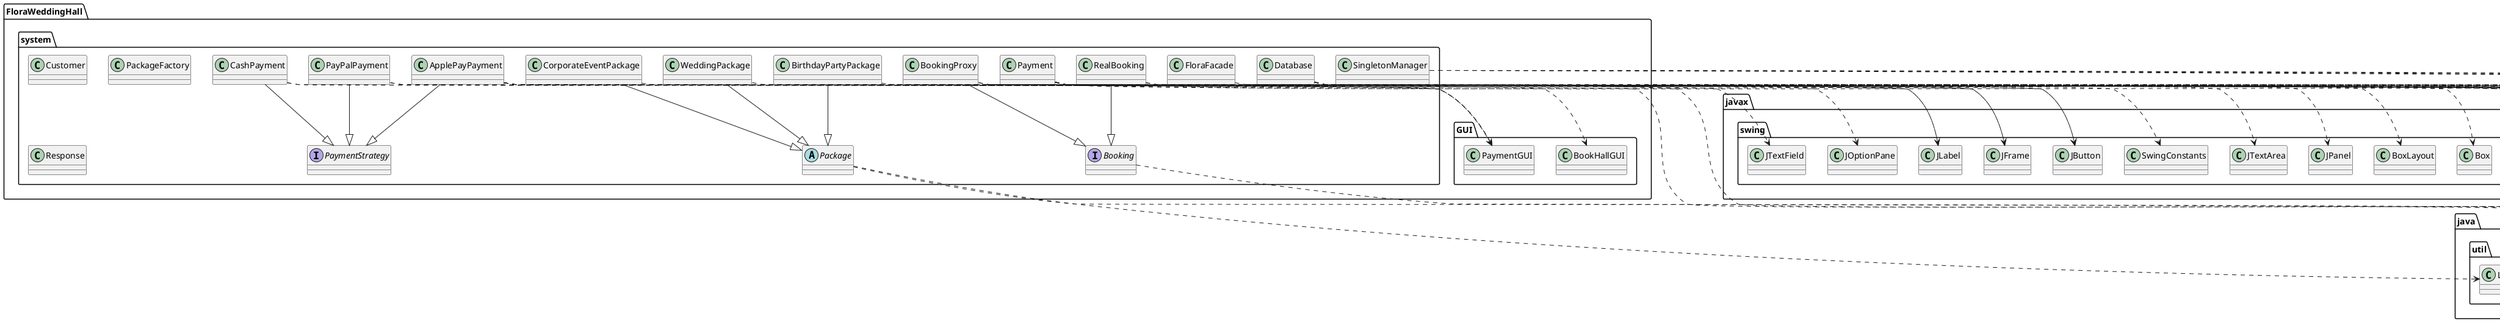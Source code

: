 @startuml
abstract class FloraWeddingHall.system.Package
annotation java.lang.Override
class FloraWeddingHall.GUI.BookHallGUI
class FloraWeddingHall.GUI.PaymentGUI
class FloraWeddingHall.system.ApplePayPayment
class FloraWeddingHall.system.BirthdayPartyPackage
class FloraWeddingHall.system.BookingProxy
class FloraWeddingHall.system.CashPayment
class FloraWeddingHall.system.CorporateEventPackage
class FloraWeddingHall.system.Customer
class FloraWeddingHall.system.Database
class FloraWeddingHall.system.FloraFacade
class FloraWeddingHall.system.PackageFactory
class FloraWeddingHall.system.PayPalPayment
class FloraWeddingHall.system.Payment
class FloraWeddingHall.system.RealBooking
class FloraWeddingHall.system.Response
class FloraWeddingHall.system.SingletonManager
class FloraWeddingHall.system.WeddingPackage
class java.awt.Color
class java.awt.Component
class java.awt.Font
class java.awt.GridLayout
class java.sql.Connection
class java.sql.DriverManager
class java.sql.PreparedStatement
class java.sql.ResultSet
class java.sql.SQLException
class java.sql.Statement
class java.time.LocalDate
class java.util.ArrayList
class java.util.Date
class java.util.List
class javax.swing.Box
class javax.swing.BoxLayout
class javax.swing.JButton
class javax.swing.JFrame
class javax.swing.JLabel
class javax.swing.JOptionPane
class javax.swing.JPanel
class javax.swing.JTextArea
class javax.swing.JTextField
class javax.swing.SwingConstants
interface FloraWeddingHall.system.Booking
interface FloraWeddingHall.system.PaymentStrategy
FloraWeddingHall.system.Package ..> java.util.ArrayList
FloraWeddingHall.system.Package ..> java.util.List
FloraWeddingHall.system.ApplePayPayment ..> java.lang.Override
FloraWeddingHall.system.ApplePayPayment ..> FloraWeddingHall.GUI.BookHallGUI
FloraWeddingHall.system.ApplePayPayment ..> FloraWeddingHall.GUI.PaymentGUI
FloraWeddingHall.system.ApplePayPayment ..> java.awt.GridLayout
FloraWeddingHall.system.ApplePayPayment ..> javax.swing.JButton
FloraWeddingHall.system.ApplePayPayment ..> javax.swing.JFrame
FloraWeddingHall.system.ApplePayPayment ..> javax.swing.JLabel
FloraWeddingHall.system.ApplePayPayment ..> javax.swing.JOptionPane
FloraWeddingHall.system.ApplePayPayment ..> javax.swing.JTextField
FloraWeddingHall.system.ApplePayPayment --|> FloraWeddingHall.system.PaymentStrategy
FloraWeddingHall.system.BirthdayPartyPackage --|> FloraWeddingHall.system.Package
FloraWeddingHall.system.BirthdayPartyPackage ..> java.lang.Override
FloraWeddingHall.system.BookingProxy ..> java.lang.Override
FloraWeddingHall.system.BookingProxy ..> java.util.Date
FloraWeddingHall.system.BookingProxy --|> FloraWeddingHall.system.Booking
FloraWeddingHall.system.CashPayment ..> java.lang.Override
FloraWeddingHall.system.CashPayment ..> FloraWeddingHall.GUI.PaymentGUI
FloraWeddingHall.system.CashPayment --|> FloraWeddingHall.system.PaymentStrategy
FloraWeddingHall.system.CorporateEventPackage --|> FloraWeddingHall.system.Package
FloraWeddingHall.system.CorporateEventPackage ..> java.lang.Override
FloraWeddingHall.system.Database ..> java.sql.Connection
FloraWeddingHall.system.Database ..> java.sql.DriverManager
FloraWeddingHall.system.Database ..> java.sql.PreparedStatement
FloraWeddingHall.system.Database ..> java.sql.ResultSet
FloraWeddingHall.system.Database ..> java.sql.SQLException
FloraWeddingHall.system.Database ..> java.sql.Statement
FloraWeddingHall.system.Database ..> java.util.ArrayList
FloraWeddingHall.system.Database ..> java.util.List
FloraWeddingHall.system.FloraFacade ..> java.sql.SQLException
FloraWeddingHall.system.PayPalPayment ..> java.lang.Override
FloraWeddingHall.system.PayPalPayment ..> FloraWeddingHall.GUI.PaymentGUI
FloraWeddingHall.system.PayPalPayment --|> FloraWeddingHall.system.PaymentStrategy
FloraWeddingHall.system.Payment ..> java.awt.Color
FloraWeddingHall.system.Payment ..> java.awt.Component
FloraWeddingHall.system.Payment ..> java.awt.Font
FloraWeddingHall.system.Payment ..> java.time.LocalDate
FloraWeddingHall.system.Payment ..> java.util.Date
FloraWeddingHall.system.Payment ..> javax.swing.Box
FloraWeddingHall.system.Payment ..> javax.swing.BoxLayout
FloraWeddingHall.system.Payment ..> javax.swing.JButton
FloraWeddingHall.system.Payment ..> javax.swing.JFrame
FloraWeddingHall.system.Payment ..> javax.swing.JLabel
FloraWeddingHall.system.Payment ..> javax.swing.JPanel
FloraWeddingHall.system.Payment ..> javax.swing.JTextArea
FloraWeddingHall.system.Payment ..> javax.swing.SwingConstants
FloraWeddingHall.system.RealBooking ..> java.lang.Override
FloraWeddingHall.system.RealBooking ..> java.sql.SQLException
FloraWeddingHall.system.RealBooking --|> FloraWeddingHall.system.Booking
FloraWeddingHall.system.SingletonManager ..> java.sql.Connection
FloraWeddingHall.system.SingletonManager ..> java.sql.PreparedStatement
FloraWeddingHall.system.SingletonManager ..> java.sql.ResultSet
FloraWeddingHall.system.SingletonManager ..> java.sql.SQLException
FloraWeddingHall.system.WeddingPackage --|> FloraWeddingHall.system.Package
FloraWeddingHall.system.WeddingPackage ..> java.lang.Override
FloraWeddingHall.system.Booking ..> java.util.Date
@enduml